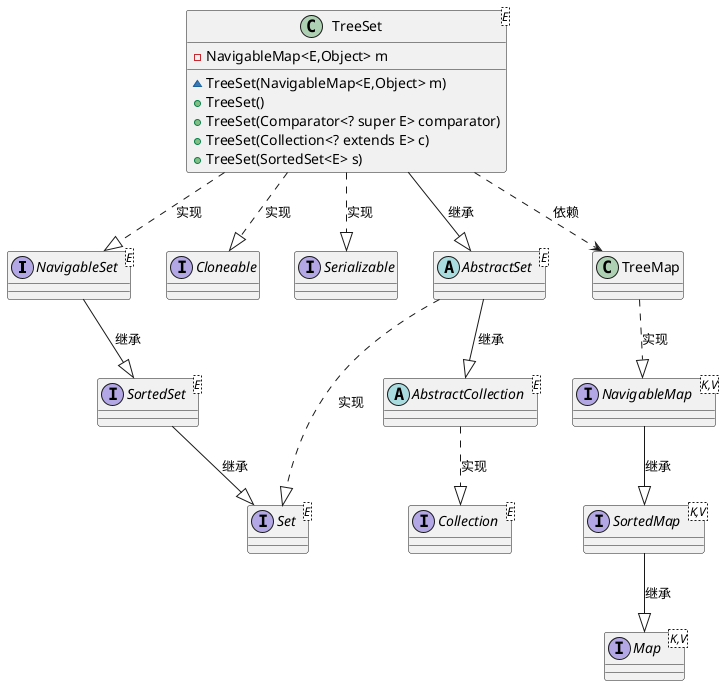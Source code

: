@startuml TreeSet
interface NavigableSet<E>
interface NavigableMap<K,V> {
    ' + Map.Entry<K,V> lowerEntry(K key)
    ' + K lowerKey(K key)
    ' + Map.Entry<K,V> floorEntry(K key)
    ' + K floorKey(K key)
    ' + Map.Entry<K,V> ceilingEntry(K key)
    ' + K ceilingKey(K key)
    ' + Map.Entry<K,V> higherEntry(K key)
    ' + K higherKey(K key)
    ' + Map.Entry<K,V> firstEntry()
}
interface SortedMap<K,V>
interface Map<K,V>
interface Cloneable
interface Serializable
interface Set<E>
interface Collection<E>
interface SortedSet<E>

abstract class AbstractCollection<E>
abstract class AbstractSet<E> {
    
}
class TreeSet<E> {
    - NavigableMap<E,Object> m
    ~ TreeSet(NavigableMap<E,Object> m)
    + TreeSet()
    + TreeSet(Comparator<? super E> comparator)
    + TreeSet(Collection<? extends E> c)
    + TreeSet(SortedSet<E> s)
}
class TreeMap

TreeMap ..|> NavigableMap :实现

SortedSet --|> Set :继承

NavigableSet --|> SortedSet :继承

NavigableMap --|> SortedMap :继承
SortedMap --|> Map  :继承

AbstractCollection ..|> Collection :实现

AbstractSet --|> AbstractCollection :继承
AbstractSet ..|> Set :实现

TreeSet --|> AbstractSet :继承
TreeSet ..|> NavigableSet :实现
TreeSet ..|> Cloneable :实现
TreeSet ..|> Serializable :实现
TreeSet ..> TreeMap :依赖
@enduml